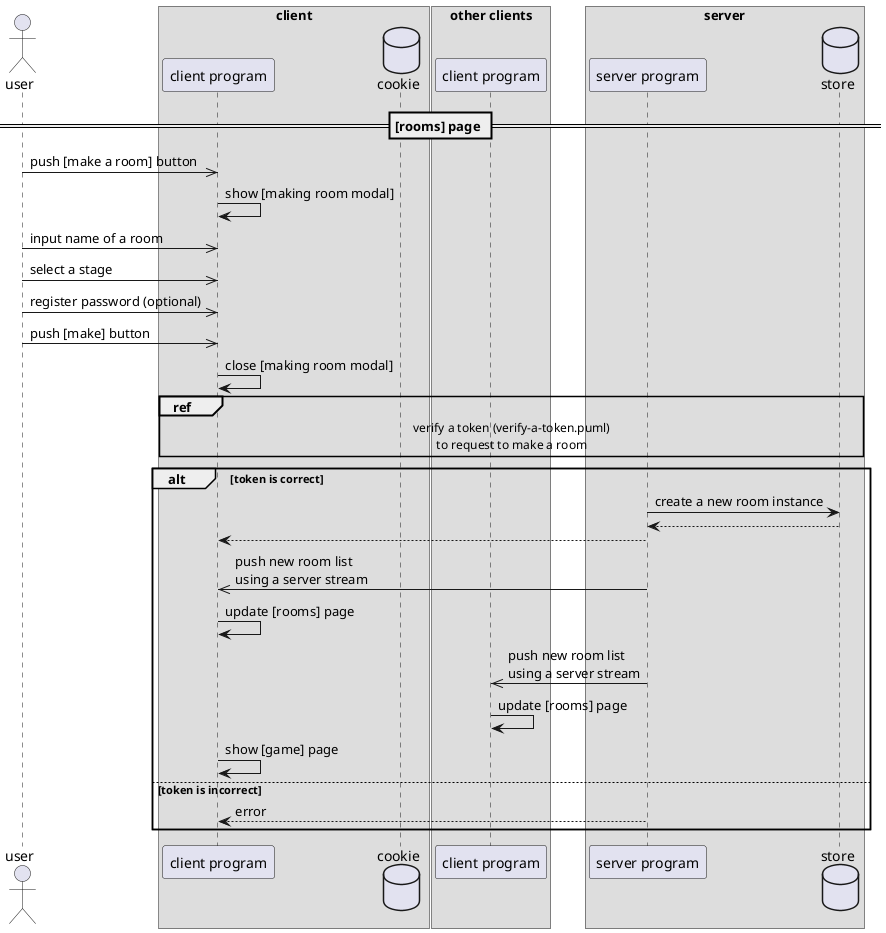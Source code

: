 @startuml make-a-room

actor user
box client
    participant "client program" as client
    database cookie
end box
box other clients
    participant "client program" as other_clients
end box

box server
    participant "server program" as server
    database store
end box

== [rooms] page ==

user ->> client : push [make a room] button
client -> client : show [making room modal]
user ->> client : input name of a room
user ->> client : select a stage
user ->> client : register password (optional)
user ->> client : push [make] button
client -> client : close [making room modal]

' client -> cookie : get a token
' cookie --> client : token / undefined
' client -> server : making room request
' server -> store : put a log
' store --> server
' server -> store : check existence of a token
' store --> server : check result
ref over client, store : verify a token (verify-a-token.puml)\nto request to make a room
alt token is correct
    server -> store : create a new room instance
    store --> server
    server --> client
    server ->> client : push new room list\nusing a server stream
    client -> client : update [rooms] page
    server ->> other_clients : push new room list\nusing a server stream
    other_clients -> other_clients : update [rooms] page
    client -> client : show [game] page
else token is incorrect
    server --> client : error
end

@enduml
